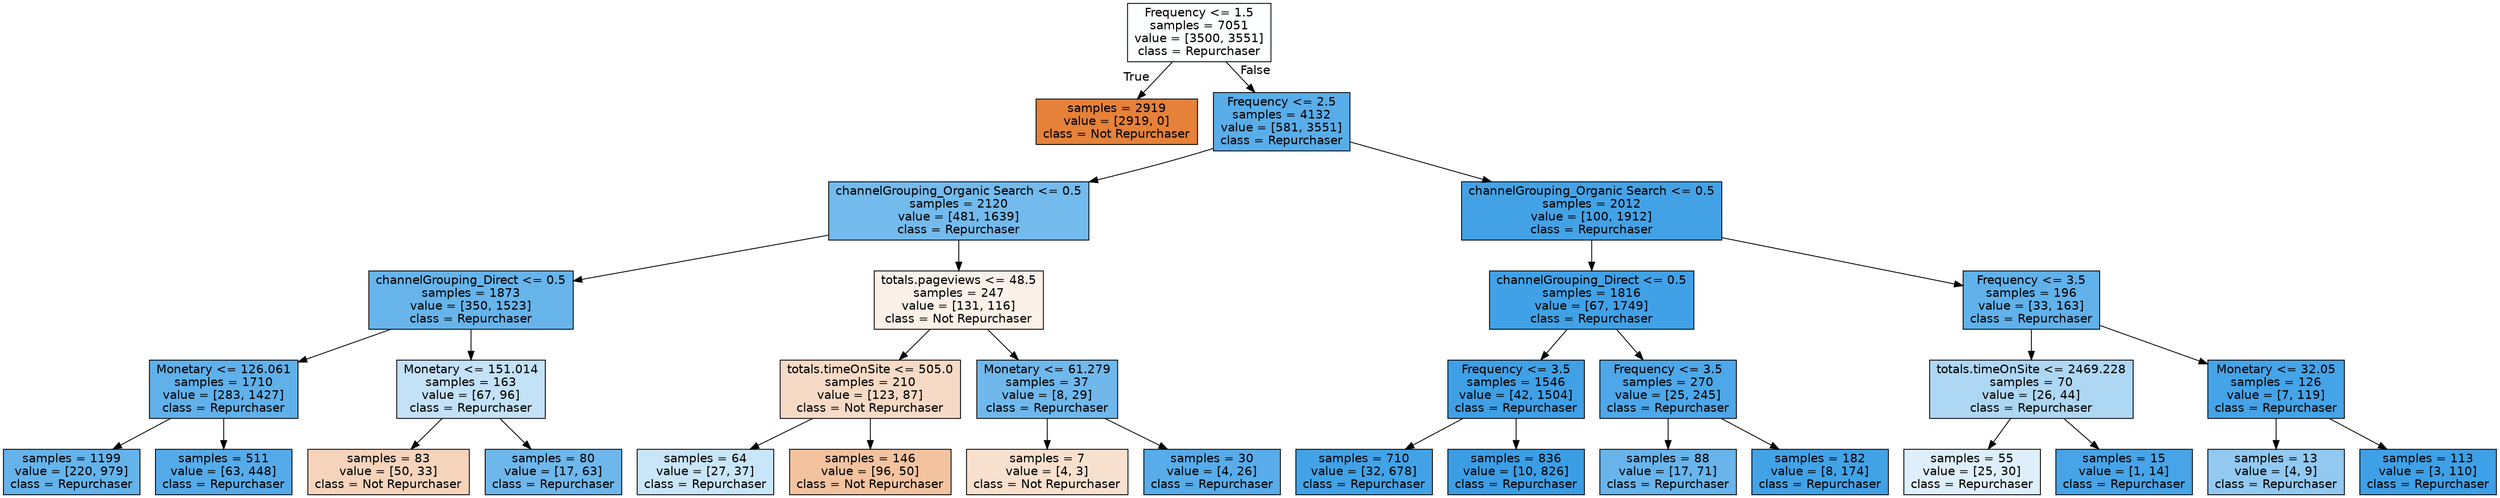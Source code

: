 digraph Tree {
node [shape=box, style="filled", color="black", fontname="helvetica"] ;
edge [fontname="helvetica"] ;
0 [label="Frequency <= 1.5\nsamples = 7051\nvalue = [3500, 3551]\nclass = Repurchaser", fillcolor="#fcfeff"] ;
1 [label="samples = 2919\nvalue = [2919, 0]\nclass = Not Repurchaser", fillcolor="#e58139"] ;
0 -> 1 [labeldistance=2.5, labelangle=45, headlabel="True"] ;
2 [label="Frequency <= 2.5\nsamples = 4132\nvalue = [581, 3551]\nclass = Repurchaser", fillcolor="#59ade9"] ;
0 -> 2 [labeldistance=2.5, labelangle=-45, headlabel="False"] ;
3 [label="channelGrouping_Organic Search <= 0.5\nsamples = 2120\nvalue = [481, 1639]\nclass = Repurchaser", fillcolor="#73baed"] ;
2 -> 3 ;
4 [label="channelGrouping_Direct <= 0.5\nsamples = 1873\nvalue = [350, 1523]\nclass = Repurchaser", fillcolor="#67b4eb"] ;
3 -> 4 ;
5 [label="Monetary <= 126.061\nsamples = 1710\nvalue = [283, 1427]\nclass = Repurchaser", fillcolor="#60b0ea"] ;
4 -> 5 ;
6 [label="samples = 1199\nvalue = [220, 979]\nclass = Repurchaser", fillcolor="#65b3eb"] ;
5 -> 6 ;
7 [label="samples = 511\nvalue = [63, 448]\nclass = Repurchaser", fillcolor="#55abe9"] ;
5 -> 7 ;
8 [label="Monetary <= 151.014\nsamples = 163\nvalue = [67, 96]\nclass = Repurchaser", fillcolor="#c3e1f7"] ;
4 -> 8 ;
9 [label="samples = 83\nvalue = [50, 33]\nclass = Not Repurchaser", fillcolor="#f6d4bc"] ;
8 -> 9 ;
10 [label="samples = 80\nvalue = [17, 63]\nclass = Repurchaser", fillcolor="#6eb7ec"] ;
8 -> 10 ;
11 [label="totals.pageviews <= 48.5\nsamples = 247\nvalue = [131, 116]\nclass = Not Repurchaser", fillcolor="#fcf1e8"] ;
3 -> 11 ;
12 [label="totals.timeOnSite <= 505.0\nsamples = 210\nvalue = [123, 87]\nclass = Not Repurchaser", fillcolor="#f7dac5"] ;
11 -> 12 ;
13 [label="samples = 64\nvalue = [27, 37]\nclass = Repurchaser", fillcolor="#c9e5f8"] ;
12 -> 13 ;
14 [label="samples = 146\nvalue = [96, 50]\nclass = Not Repurchaser", fillcolor="#f3c3a0"] ;
12 -> 14 ;
15 [label="Monetary <= 61.279\nsamples = 37\nvalue = [8, 29]\nclass = Repurchaser", fillcolor="#70b8ec"] ;
11 -> 15 ;
16 [label="samples = 7\nvalue = [4, 3]\nclass = Not Repurchaser", fillcolor="#f8e0ce"] ;
15 -> 16 ;
17 [label="samples = 30\nvalue = [4, 26]\nclass = Repurchaser", fillcolor="#57ace9"] ;
15 -> 17 ;
18 [label="channelGrouping_Organic Search <= 0.5\nsamples = 2012\nvalue = [100, 1912]\nclass = Repurchaser", fillcolor="#43a2e6"] ;
2 -> 18 ;
19 [label="channelGrouping_Direct <= 0.5\nsamples = 1816\nvalue = [67, 1749]\nclass = Repurchaser", fillcolor="#41a1e6"] ;
18 -> 19 ;
20 [label="Frequency <= 3.5\nsamples = 1546\nvalue = [42, 1504]\nclass = Repurchaser", fillcolor="#3fa0e6"] ;
19 -> 20 ;
21 [label="samples = 710\nvalue = [32, 678]\nclass = Repurchaser", fillcolor="#42a2e6"] ;
20 -> 21 ;
22 [label="samples = 836\nvalue = [10, 826]\nclass = Repurchaser", fillcolor="#3b9ee5"] ;
20 -> 22 ;
23 [label="Frequency <= 3.5\nsamples = 270\nvalue = [25, 245]\nclass = Repurchaser", fillcolor="#4da7e8"] ;
19 -> 23 ;
24 [label="samples = 88\nvalue = [17, 71]\nclass = Repurchaser", fillcolor="#68b4eb"] ;
23 -> 24 ;
25 [label="samples = 182\nvalue = [8, 174]\nclass = Repurchaser", fillcolor="#42a2e6"] ;
23 -> 25 ;
26 [label="Frequency <= 3.5\nsamples = 196\nvalue = [33, 163]\nclass = Repurchaser", fillcolor="#61b1ea"] ;
18 -> 26 ;
27 [label="totals.timeOnSite <= 2469.228\nsamples = 70\nvalue = [26, 44]\nclass = Repurchaser", fillcolor="#aed7f4"] ;
26 -> 27 ;
28 [label="samples = 55\nvalue = [25, 30]\nclass = Repurchaser", fillcolor="#deeffb"] ;
27 -> 28 ;
29 [label="samples = 15\nvalue = [1, 14]\nclass = Repurchaser", fillcolor="#47a4e7"] ;
27 -> 29 ;
30 [label="Monetary <= 32.05\nsamples = 126\nvalue = [7, 119]\nclass = Repurchaser", fillcolor="#45a3e7"] ;
26 -> 30 ;
31 [label="samples = 13\nvalue = [4, 9]\nclass = Repurchaser", fillcolor="#91c9f1"] ;
30 -> 31 ;
32 [label="samples = 113\nvalue = [3, 110]\nclass = Repurchaser", fillcolor="#3ea0e6"] ;
30 -> 32 ;
}